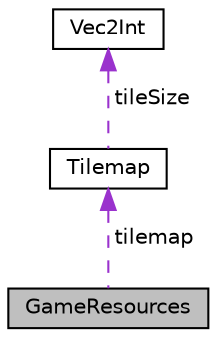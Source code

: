 digraph "GameResources"
{
 // LATEX_PDF_SIZE
  edge [fontname="Helvetica",fontsize="10",labelfontname="Helvetica",labelfontsize="10"];
  node [fontname="Helvetica",fontsize="10",shape=record];
  Node1 [label="GameResources",height=0.2,width=0.4,color="black", fillcolor="grey75", style="filled", fontcolor="black",tooltip=" "];
  Node2 -> Node1 [dir="back",color="darkorchid3",fontsize="10",style="dashed",label=" tilemap" ,fontname="Helvetica"];
  Node2 [label="Tilemap",height=0.2,width=0.4,color="black", fillcolor="white", style="filled",URL="$struct_tilemap.html",tooltip=" "];
  Node3 -> Node2 [dir="back",color="darkorchid3",fontsize="10",style="dashed",label=" tileSize" ,fontname="Helvetica"];
  Node3 [label="Vec2Int",height=0.2,width=0.4,color="black", fillcolor="white", style="filled",URL="$struct_vec2_int.html",tooltip=" "];
}
